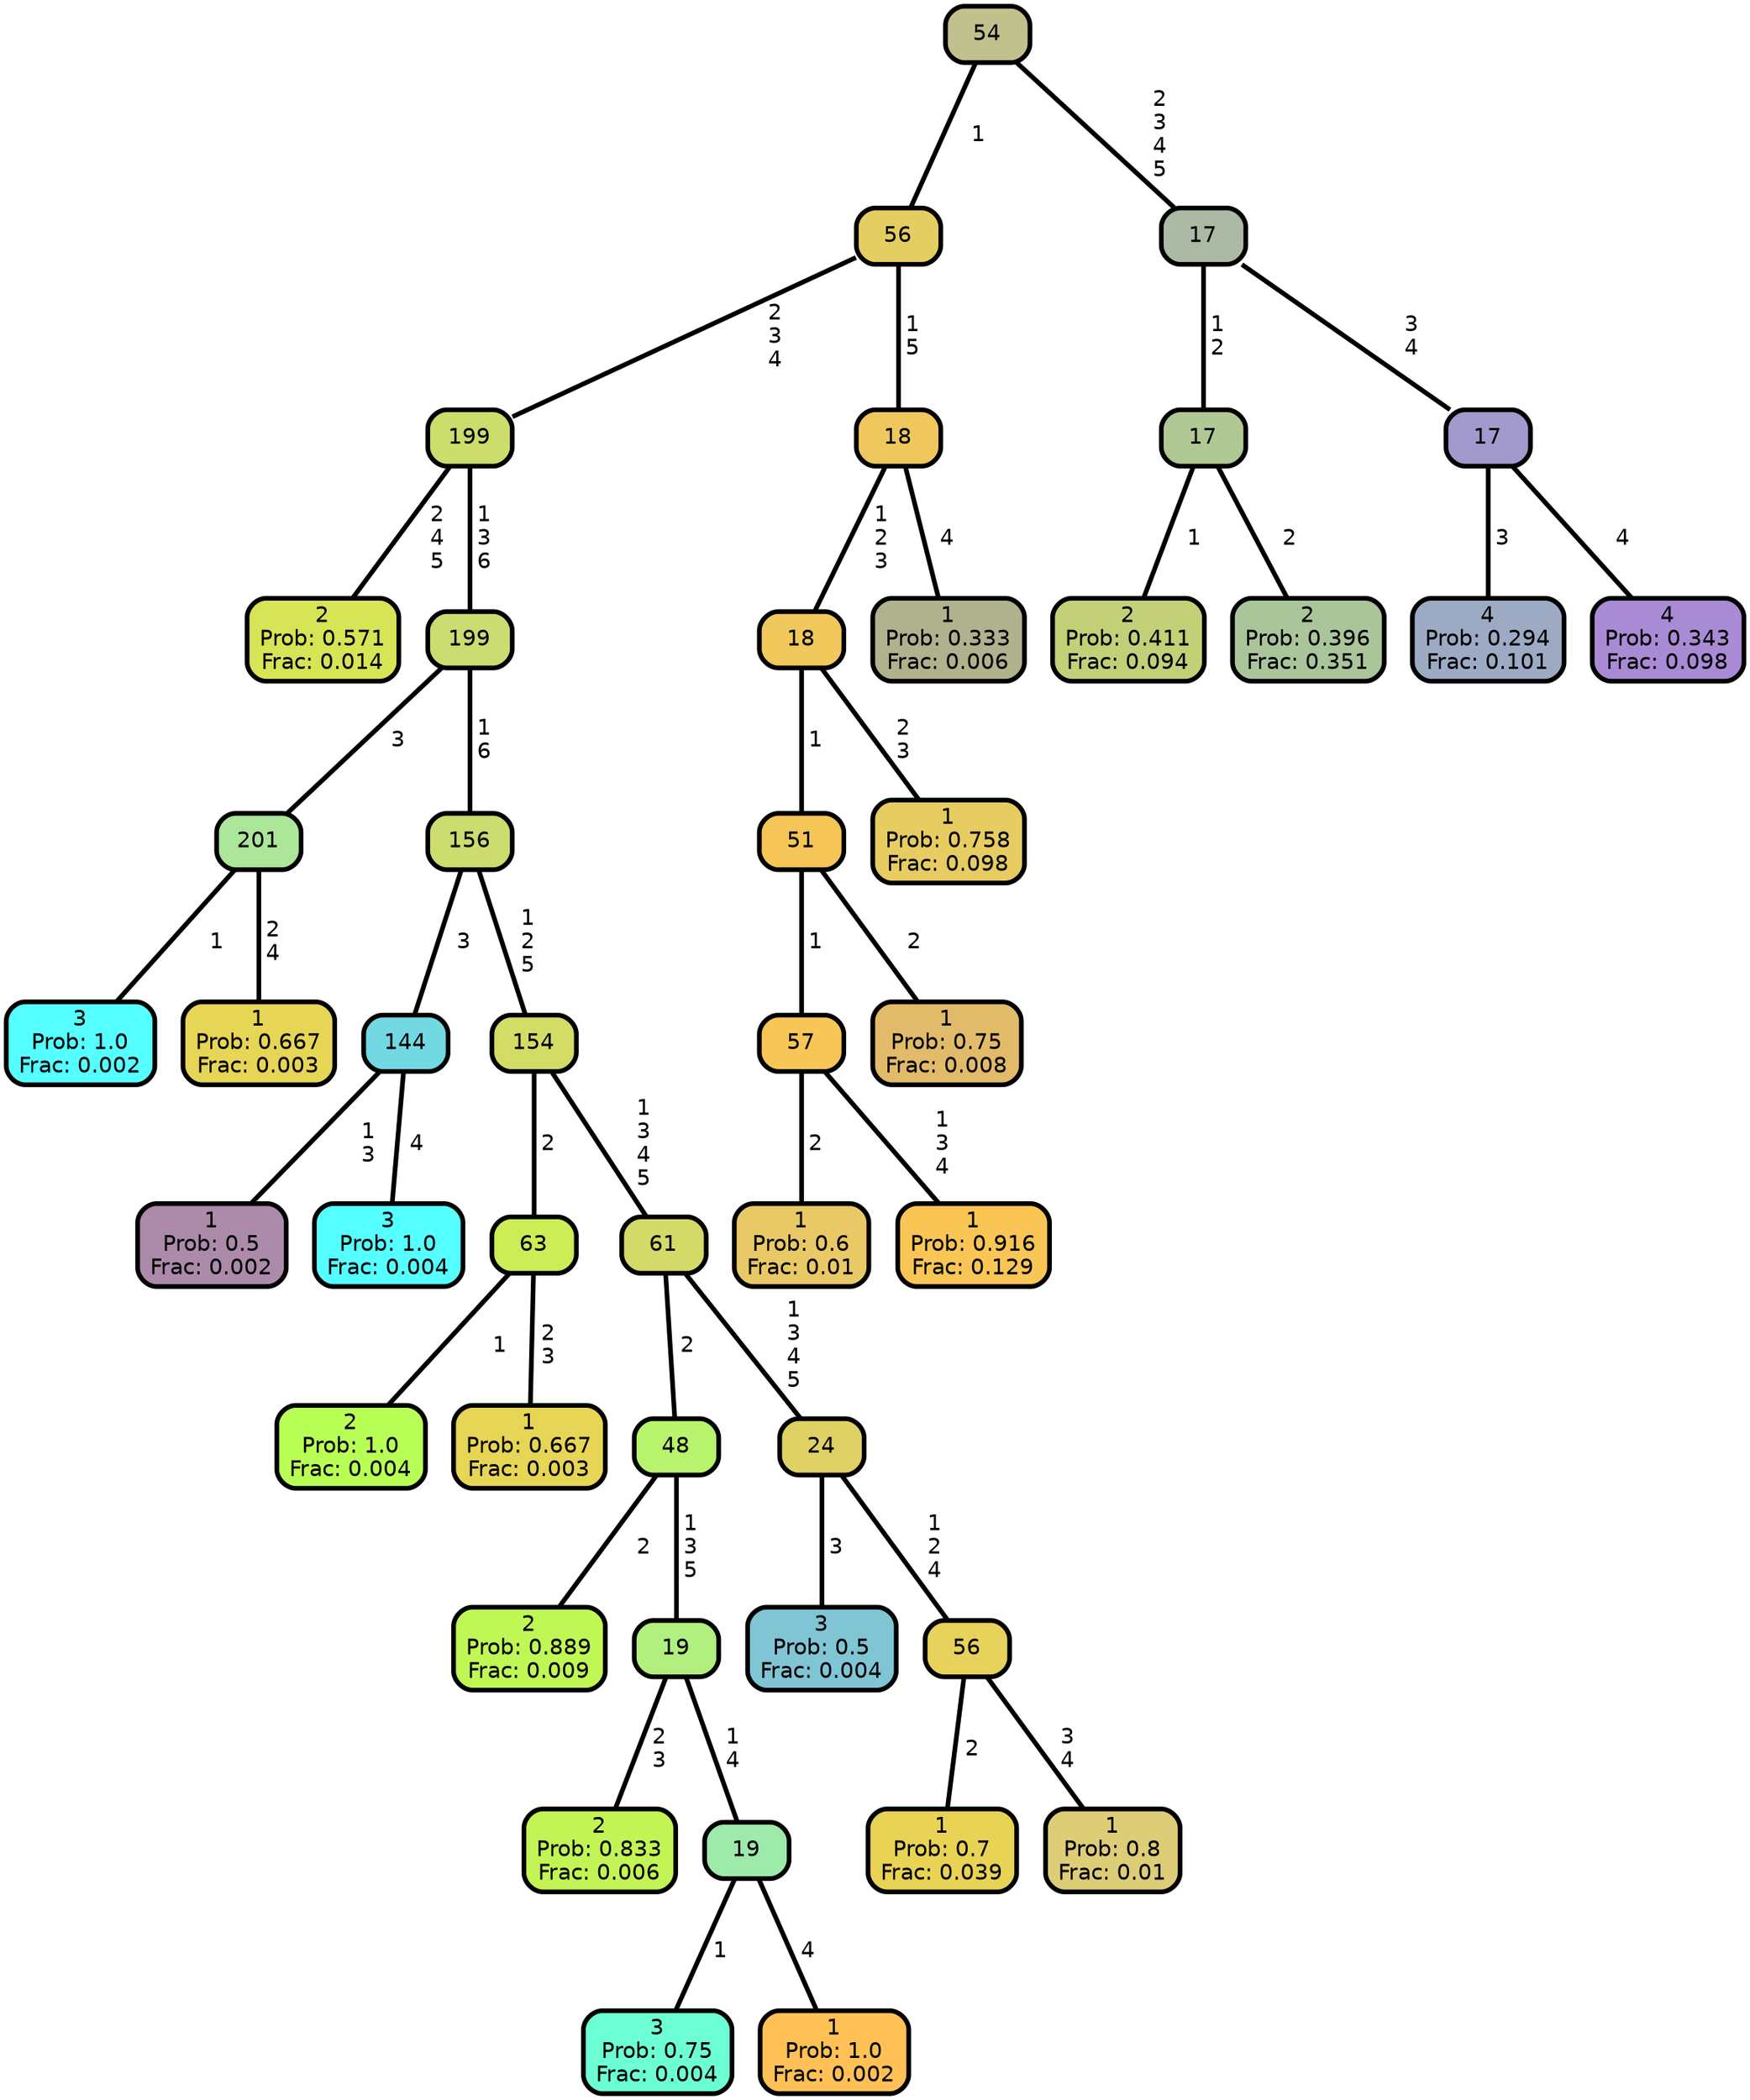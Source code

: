 graph Tree {
node [shape=box, style="filled, rounded",color="black",penwidth="3",fontcolor="black",                 fontname=helvetica] ;
graph [ranksep="0 equally", splines=straight,                 bgcolor=transparent, dpi=200] ;
edge [fontname=helvetica, color=black] ;
0 [label="2
Prob: 0.571
Frac: 0.014", fillcolor="#d6e455"] ;
1 [label="199", fillcolor="#ccdd6c"] ;
2 [label="3
Prob: 1.0
Frac: 0.002", fillcolor="#55ffff"] ;
3 [label="201", fillcolor="#ace699"] ;
4 [label="1
Prob: 0.667
Frac: 0.003", fillcolor="#e7d555"] ;
5 [label="199", fillcolor="#cbdc70"] ;
6 [label="1
Prob: 0.5
Frac: 0.002", fillcolor="#ac8baa"] ;
7 [label="144", fillcolor="#72d8e2"] ;
8 [label="3
Prob: 1.0
Frac: 0.004", fillcolor="#55ffff"] ;
9 [label="156", fillcolor="#ccdc6e"] ;
10 [label="2
Prob: 1.0
Frac: 0.004", fillcolor="#b8ff55"] ;
11 [label="63", fillcolor="#cced55"] ;
12 [label="1
Prob: 0.667
Frac: 0.003", fillcolor="#e7d555"] ;
13 [label="154", fillcolor="#d3dc65"] ;
14 [label="2
Prob: 0.889
Frac: 0.009", fillcolor="#bff855"] ;
15 [label="48", fillcolor="#b7f36d"] ;
16 [label="2
Prob: 0.833
Frac: 0.006", fillcolor="#c3f455"] ;
17 [label="19", fillcolor="#b1ef7f"] ;
18 [label="3
Prob: 0.75
Frac: 0.004", fillcolor="#6dffd4"] ;
19 [label="19", fillcolor="#9eeaaa"] ;
20 [label="1
Prob: 1.0
Frac: 0.002", fillcolor="#ffc155"] ;
21 [label="61", fillcolor="#d4da67"] ;
22 [label="3
Prob: 0.5
Frac: 0.004", fillcolor="#80c5d4"] ;
23 [label="24", fillcolor="#dfd164"] ;
24 [label="1
Prob: 0.7
Frac: 0.039", fillcolor="#e9d355"] ;
25 [label="56", fillcolor="#e7d25b"] ;
26 [label="1
Prob: 0.8
Frac: 0.01", fillcolor="#ddcd77"] ;
27 [label="56", fillcolor="#e4ce61"] ;
28 [label="1
Prob: 0.6
Frac: 0.01", fillcolor="#e9c866"] ;
29 [label="57", fillcolor="#f7c656"] ;
30 [label="1
Prob: 0.916
Frac: 0.129", fillcolor="#f9c655"] ;
31 [label="51", fillcolor="#f6c557"] ;
32 [label="1
Prob: 0.75
Frac: 0.008", fillcolor="#e1bb6a"] ;
33 [label="18", fillcolor="#f0c85b"] ;
34 [label="1
Prob: 0.758
Frac: 0.098", fillcolor="#e7cc62"] ;
35 [label="18", fillcolor="#efc75d"] ;
36 [label="1
Prob: 0.333
Frac: 0.006", fillcolor="#b0b18d"] ;
37 [label="54", fillcolor="#c0c18d"] ;
38 [label="2
Prob: 0.411
Frac: 0.094", fillcolor="#c3d078"] ;
39 [label="17", fillcolor="#b0c894"] ;
40 [label="2
Prob: 0.396
Frac: 0.351", fillcolor="#abc59b"] ;
41 [label="17", fillcolor="#acbaa5"] ;
42 [label="4
Prob: 0.294
Frac: 0.101", fillcolor="#9caac4"] ;
43 [label="17", fillcolor="#a29acd"] ;
44 [label="4
Prob: 0.343
Frac: 0.098", fillcolor="#a98bd5"] ;
1 -- 0 [label=" 2\n 4\n 5",penwidth=3] ;
1 -- 5 [label=" 1\n 3\n 6",penwidth=3] ;
3 -- 2 [label=" 1",penwidth=3] ;
3 -- 4 [label=" 2\n 4",penwidth=3] ;
5 -- 3 [label=" 3",penwidth=3] ;
5 -- 9 [label=" 1\n 6",penwidth=3] ;
7 -- 6 [label=" 1\n 3",penwidth=3] ;
7 -- 8 [label=" 4",penwidth=3] ;
9 -- 7 [label=" 3",penwidth=3] ;
9 -- 13 [label=" 1\n 2\n 5",penwidth=3] ;
11 -- 10 [label=" 1",penwidth=3] ;
11 -- 12 [label=" 2\n 3",penwidth=3] ;
13 -- 11 [label=" 2",penwidth=3] ;
13 -- 21 [label=" 1\n 3\n 4\n 5",penwidth=3] ;
15 -- 14 [label=" 2",penwidth=3] ;
15 -- 17 [label=" 1\n 3\n 5",penwidth=3] ;
17 -- 16 [label=" 2\n 3",penwidth=3] ;
17 -- 19 [label=" 1\n 4",penwidth=3] ;
19 -- 18 [label=" 1",penwidth=3] ;
19 -- 20 [label=" 4",penwidth=3] ;
21 -- 15 [label=" 2",penwidth=3] ;
21 -- 23 [label=" 1\n 3\n 4\n 5",penwidth=3] ;
23 -- 22 [label=" 3",penwidth=3] ;
23 -- 25 [label=" 1\n 2\n 4",penwidth=3] ;
25 -- 24 [label=" 2",penwidth=3] ;
25 -- 26 [label=" 3\n 4",penwidth=3] ;
27 -- 1 [label=" 2\n 3\n 4",penwidth=3] ;
27 -- 35 [label=" 1\n 5",penwidth=3] ;
29 -- 28 [label=" 2",penwidth=3] ;
29 -- 30 [label=" 1\n 3\n 4",penwidth=3] ;
31 -- 29 [label=" 1",penwidth=3] ;
31 -- 32 [label=" 2",penwidth=3] ;
33 -- 31 [label=" 1",penwidth=3] ;
33 -- 34 [label=" 2\n 3",penwidth=3] ;
35 -- 33 [label=" 1\n 2\n 3",penwidth=3] ;
35 -- 36 [label=" 4",penwidth=3] ;
37 -- 27 [label=" 1",penwidth=3] ;
37 -- 41 [label=" 2\n 3\n 4\n 5",penwidth=3] ;
39 -- 38 [label=" 1",penwidth=3] ;
39 -- 40 [label=" 2",penwidth=3] ;
41 -- 39 [label=" 1\n 2",penwidth=3] ;
41 -- 43 [label=" 3\n 4",penwidth=3] ;
43 -- 42 [label=" 3",penwidth=3] ;
43 -- 44 [label=" 4",penwidth=3] ;
{rank = same;}}